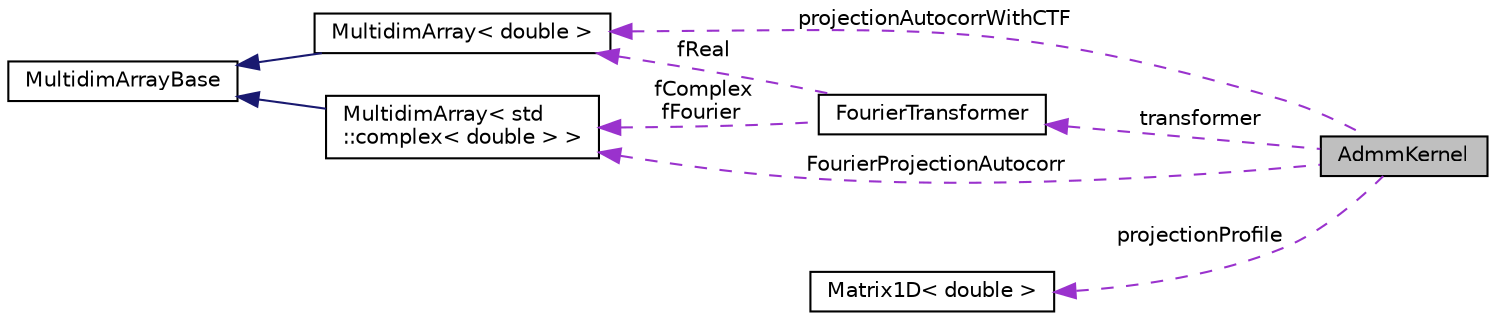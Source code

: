 digraph "AdmmKernel"
{
  edge [fontname="Helvetica",fontsize="10",labelfontname="Helvetica",labelfontsize="10"];
  node [fontname="Helvetica",fontsize="10",shape=record];
  rankdir="LR";
  Node1 [label="AdmmKernel",height=0.2,width=0.4,color="black", fillcolor="grey75", style="filled", fontcolor="black"];
  Node2 -> Node1 [dir="back",color="darkorchid3",fontsize="10",style="dashed",label=" transformer" ,fontname="Helvetica"];
  Node2 [label="FourierTransformer",height=0.2,width=0.4,color="black", fillcolor="white", style="filled",URL="$classFourierTransformer.html"];
  Node3 -> Node2 [dir="back",color="darkorchid3",fontsize="10",style="dashed",label=" fReal" ,fontname="Helvetica"];
  Node3 [label="MultidimArray\< double \>",height=0.2,width=0.4,color="black", fillcolor="white", style="filled",URL="$classMultidimArray.html"];
  Node4 -> Node3 [dir="back",color="midnightblue",fontsize="10",style="solid",fontname="Helvetica"];
  Node4 [label="MultidimArrayBase",height=0.2,width=0.4,color="black", fillcolor="white", style="filled",URL="$classMultidimArrayBase.html"];
  Node5 -> Node2 [dir="back",color="darkorchid3",fontsize="10",style="dashed",label=" fComplex\nfFourier" ,fontname="Helvetica"];
  Node5 [label="MultidimArray\< std\l::complex\< double \> \>",height=0.2,width=0.4,color="black", fillcolor="white", style="filled",URL="$classMultidimArray.html"];
  Node4 -> Node5 [dir="back",color="midnightblue",fontsize="10",style="solid",fontname="Helvetica"];
  Node6 -> Node1 [dir="back",color="darkorchid3",fontsize="10",style="dashed",label=" projectionProfile" ,fontname="Helvetica"];
  Node6 [label="Matrix1D\< double \>",height=0.2,width=0.4,color="black", fillcolor="white", style="filled",URL="$classMatrix1D.html"];
  Node3 -> Node1 [dir="back",color="darkorchid3",fontsize="10",style="dashed",label=" projectionAutocorrWithCTF" ,fontname="Helvetica"];
  Node5 -> Node1 [dir="back",color="darkorchid3",fontsize="10",style="dashed",label=" FourierProjectionAutocorr" ,fontname="Helvetica"];
}
